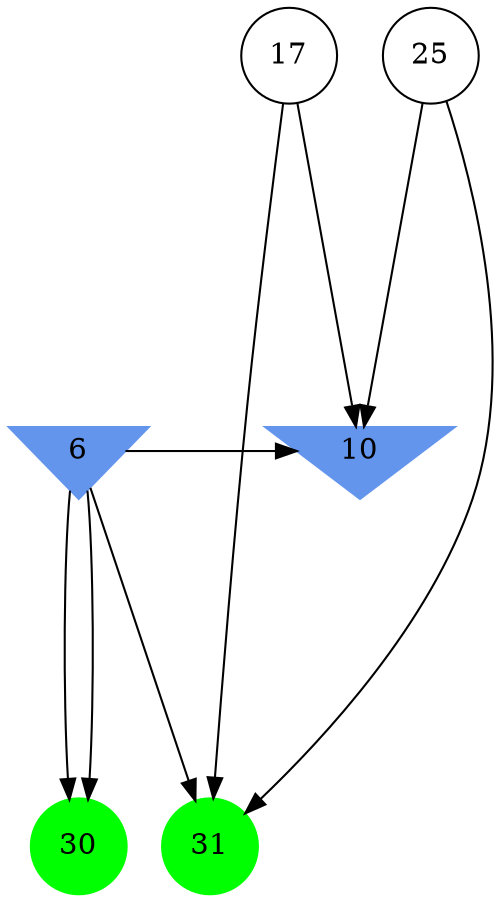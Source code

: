 digraph brain {
	ranksep=2.0;
	6 [shape=invtriangle,style=filled,color=cornflowerblue];
	10 [shape=invtriangle,style=filled,color=cornflowerblue];
	17 [shape=circle,color=black];
	25 [shape=circle,color=black];
	30 [shape=circle,style=filled,color=green];
	31 [shape=circle,style=filled,color=green];
	6	->	30;
	6	->	30;
	6	->	31;
	6	->	10;
	17	->	31;
	17	->	10;
	25	->	31;
	25	->	10;
	{ rank=same; 6; 10; }
	{ rank=same; 17; 25; }
	{ rank=same; 30; 31; }
}

